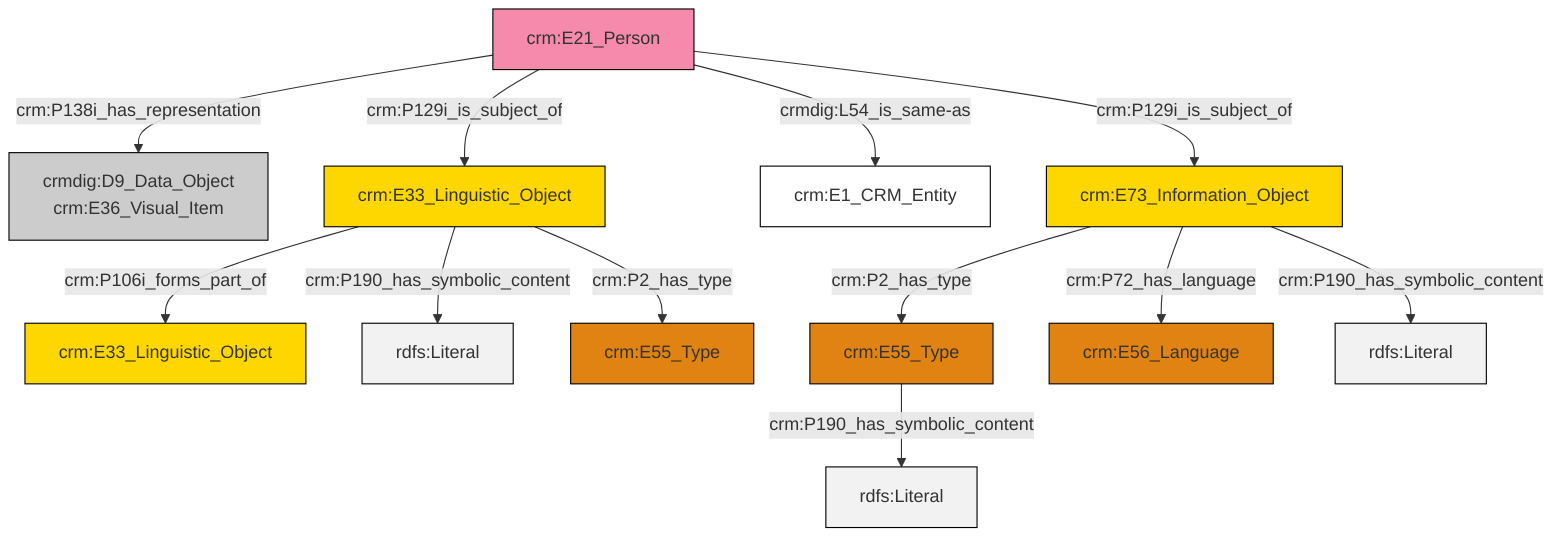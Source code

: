 graph TD
classDef Literal fill:#f2f2f2,stroke:#000000;
classDef CRM_Entity fill:#FFFFFF,stroke:#000000;
classDef Temporal_Entity fill:#00C9E6, stroke:#000000;
classDef Type fill:#E18312, stroke:#000000;
classDef Time-Span fill:#2C9C91, stroke:#000000;
classDef Appellation fill:#FFEB7F, stroke:#000000;
classDef Place fill:#008836, stroke:#000000;
classDef Persistent_Item fill:#B266B2, stroke:#000000;
classDef Conceptual_Object fill:#FFD700, stroke:#000000;
classDef Physical_Thing fill:#D2B48C, stroke:#000000;
classDef Actor fill:#f58aad, stroke:#000000;
classDef PC_Classes fill:#4ce600, stroke:#000000;
classDef Multi fill:#cccccc,stroke:#000000;

4["crm:E21_Person"]:::Actor -->|crm:P138i_has_representation| 5["crmdig:D9_Data_Object<br>crm:E36_Visual_Item"]:::Multi
4["crm:E21_Person"]:::Actor -->|crm:P129i_is_subject_of| 6["crm:E33_Linguistic_Object"]:::Conceptual_Object
6["crm:E33_Linguistic_Object"]:::Conceptual_Object -->|crm:P106i_forms_part_of| 9["crm:E33_Linguistic_Object"]:::Conceptual_Object
0["crm:E73_Information_Object"]:::Conceptual_Object -->|crm:P2_has_type| 10["crm:E55_Type"]:::Type
0["crm:E73_Information_Object"]:::Conceptual_Object -->|crm:P72_has_language| 2["crm:E56_Language"]:::Type
4["crm:E21_Person"]:::Actor -->|crmdig:L54_is_same-as| 15["crm:E1_CRM_Entity"]:::CRM_Entity
10["crm:E55_Type"]:::Type -->|crm:P190_has_symbolic_content| 18[rdfs:Literal]:::Literal
6["crm:E33_Linguistic_Object"]:::Conceptual_Object -->|crm:P190_has_symbolic_content| 19[rdfs:Literal]:::Literal
0["crm:E73_Information_Object"]:::Conceptual_Object -->|crm:P190_has_symbolic_content| 20[rdfs:Literal]:::Literal
4["crm:E21_Person"]:::Actor -->|crm:P129i_is_subject_of| 0["crm:E73_Information_Object"]:::Conceptual_Object
6["crm:E33_Linguistic_Object"]:::Conceptual_Object -->|crm:P2_has_type| 7["crm:E55_Type"]:::Type